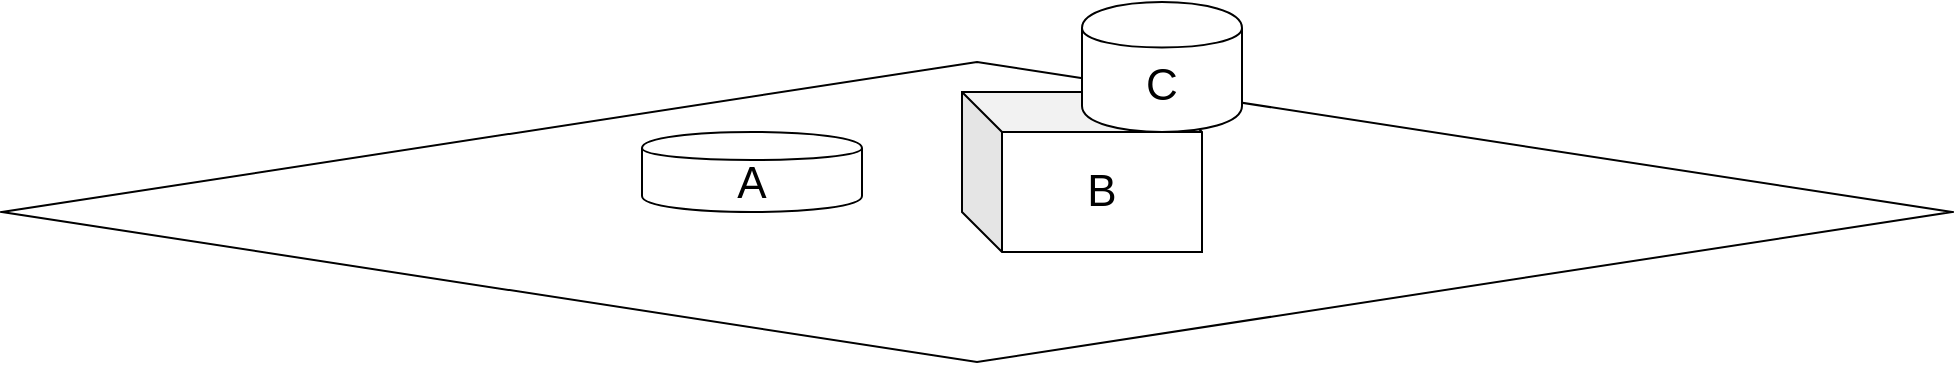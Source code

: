 <mxfile pages="1" version="11.2.5" type="github"><diagram id="bB7Vivdhh5oKWkig-ONM" name="Page-1"><mxGraphModel dx="891" dy="625" grid="1" gridSize="10" guides="1" tooltips="1" connect="1" arrows="1" fold="1" page="1" pageScale="1" pageWidth="3300" pageHeight="4681" math="0" shadow="0"><root><mxCell id="0"/><mxCell id="1" parent="0"/><mxCell id="_xNxUNrqa-eq2QeN1Vd9-3" value="" style="rhombus;whiteSpace=wrap;html=1;" vertex="1" parent="1"><mxGeometry x="750" y="310" width="975" height="150" as="geometry"/></mxCell><mxCell id="_xNxUNrqa-eq2QeN1Vd9-1" value="&lt;font style=&quot;font-size: 22px&quot;&gt;A&lt;/font&gt;" style="shape=cylinder;whiteSpace=wrap;html=1;boundedLbl=1;backgroundOutline=1;" vertex="1" parent="1"><mxGeometry x="1070" y="345" width="110" height="40" as="geometry"/></mxCell><mxCell id="_xNxUNrqa-eq2QeN1Vd9-4" value="&lt;font style=&quot;font-size: 22px&quot;&gt;B&lt;/font&gt;" style="shape=cube;whiteSpace=wrap;html=1;boundedLbl=1;backgroundOutline=1;darkOpacity=0.05;darkOpacity2=0.1;" vertex="1" parent="1"><mxGeometry x="1230" y="325" width="120" height="80" as="geometry"/></mxCell><mxCell id="_xNxUNrqa-eq2QeN1Vd9-5" value="&lt;font style=&quot;font-size: 22px&quot;&gt;C&lt;/font&gt;" style="shape=cylinder;whiteSpace=wrap;html=1;boundedLbl=1;backgroundOutline=1;" vertex="1" parent="1"><mxGeometry x="1290" y="280" width="80" height="65" as="geometry"/></mxCell></root></mxGraphModel></diagram></mxfile>